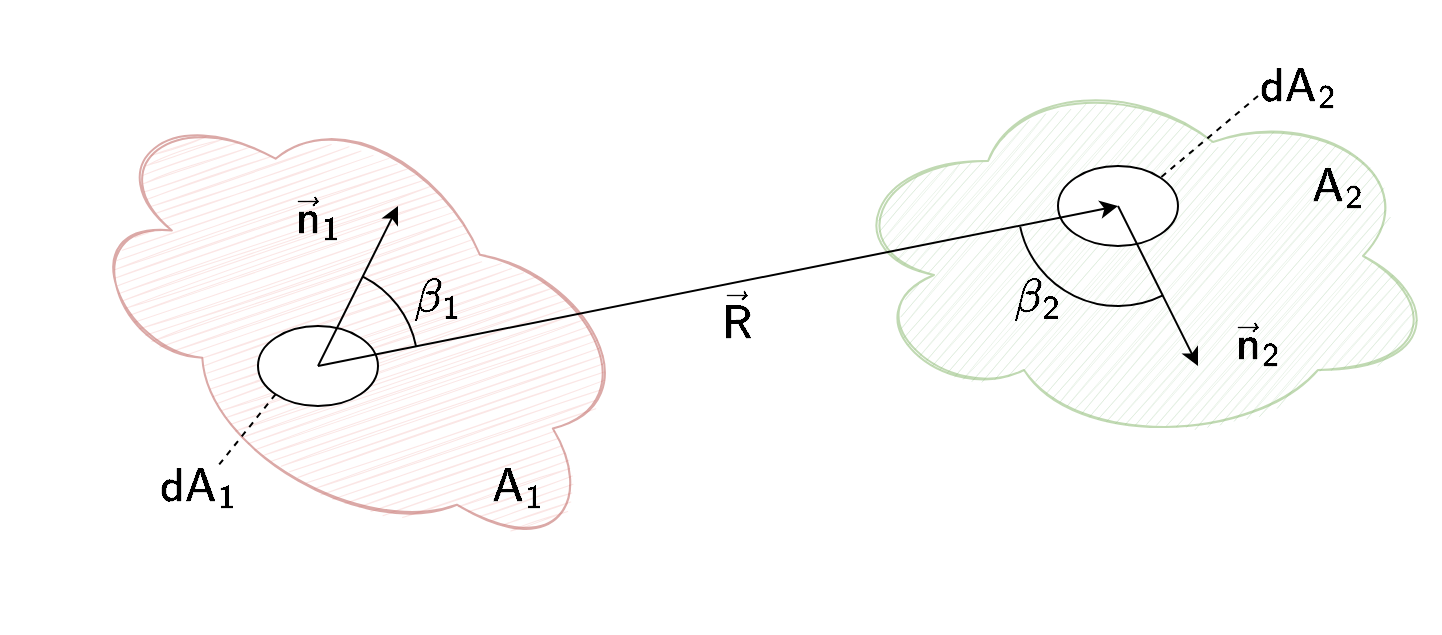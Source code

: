 <mxfile version="14.6.13" type="device"><diagram id="lydD-3bGmbdT2BfHrJKd" name="Page-1"><mxGraphModel dx="708" dy="517" grid="1" gridSize="10" guides="1" tooltips="1" connect="1" arrows="1" fold="1" page="1" pageScale="1" pageWidth="827" pageHeight="1169" math="1" shadow="0"><root><mxCell id="0"/><mxCell id="1" parent="0"/><mxCell id="Q4mFf-93eaTsPojDKu7_-7" value="" style="ellipse;shape=cloud;whiteSpace=wrap;html=1;sketch=1;fillStyle=hachure;fillColor=#d5e8d4;strokeColor=#82b366;opacity=50;" vertex="1" parent="1"><mxGeometry x="420" y="170" width="300" height="190" as="geometry"/></mxCell><mxCell id="Q4mFf-93eaTsPojDKu7_-8" value="" style="ellipse;shape=cloud;whiteSpace=wrap;html=1;sketch=1;fillStyle=hachure;fillColor=#f8cecc;rotation=30;strokeColor=#b85450;opacity=50;" vertex="1" parent="1"><mxGeometry x="30" y="200" width="300" height="190" as="geometry"/></mxCell><mxCell id="Q4mFf-93eaTsPojDKu7_-1" value="" style="ellipse;whiteSpace=wrap;html=1;" vertex="1" parent="1"><mxGeometry x="130" y="300" width="60" height="40" as="geometry"/></mxCell><mxCell id="Q4mFf-93eaTsPojDKu7_-2" value="" style="ellipse;whiteSpace=wrap;html=1;" vertex="1" parent="1"><mxGeometry x="530" y="220" width="60" height="40" as="geometry"/></mxCell><mxCell id="Q4mFf-93eaTsPojDKu7_-3" value="" style="endArrow=classic;html=1;" edge="1" parent="1"><mxGeometry width="50" height="50" relative="1" as="geometry"><mxPoint x="160" y="320" as="sourcePoint"/><mxPoint x="560" y="240" as="targetPoint"/></mxGeometry></mxCell><mxCell id="Q4mFf-93eaTsPojDKu7_-4" value="" style="endArrow=classic;html=1;" edge="1" parent="1"><mxGeometry width="50" height="50" relative="1" as="geometry"><mxPoint x="160" y="320" as="sourcePoint"/><mxPoint x="200" y="240" as="targetPoint"/></mxGeometry></mxCell><mxCell id="Q4mFf-93eaTsPojDKu7_-5" value="" style="endArrow=classic;html=1;" edge="1" parent="1"><mxGeometry width="50" height="50" relative="1" as="geometry"><mxPoint x="560" y="240" as="sourcePoint"/><mxPoint x="600" y="320" as="targetPoint"/></mxGeometry></mxCell><mxCell id="Q4mFf-93eaTsPojDKu7_-11" value="\(\sf \beta_1\)" style="text;html=1;strokeColor=none;align=center;verticalAlign=middle;whiteSpace=wrap;rounded=0;sketch=0;fontSize=20;" vertex="1" parent="1"><mxGeometry x="200" y="270" width="40" height="30" as="geometry"/></mxCell><mxCell id="Q4mFf-93eaTsPojDKu7_-12" value="\(\sf \beta_2\)" style="text;html=1;strokeColor=none;align=center;verticalAlign=middle;whiteSpace=wrap;rounded=0;sketch=0;fontSize=20;" vertex="1" parent="1"><mxGeometry x="500" y="270" width="40" height="30" as="geometry"/></mxCell><mxCell id="Q4mFf-93eaTsPojDKu7_-13" value="\(\sf dA_1\)" style="text;html=1;strokeColor=none;fillColor=none;align=center;verticalAlign=middle;whiteSpace=wrap;rounded=0;sketch=0;fontSize=20;" vertex="1" parent="1"><mxGeometry x="80" y="370" width="40" height="20" as="geometry"/></mxCell><mxCell id="Q4mFf-93eaTsPojDKu7_-14" value="\(\sf dA_2\)" style="text;html=1;strokeColor=none;fillColor=none;align=center;verticalAlign=middle;whiteSpace=wrap;rounded=0;sketch=0;fontSize=20;" vertex="1" parent="1"><mxGeometry x="630" y="170" width="40" height="20" as="geometry"/></mxCell><mxCell id="Q4mFf-93eaTsPojDKu7_-15" value="\(\sf \vec{n}_1\)" style="text;html=1;strokeColor=none;align=center;verticalAlign=middle;whiteSpace=wrap;rounded=0;sketch=0;fontSize=20;" vertex="1" parent="1"><mxGeometry x="140" y="230" width="40" height="30" as="geometry"/></mxCell><mxCell id="Q4mFf-93eaTsPojDKu7_-16" value="\(\sf \vec{n}_2\)" style="text;html=1;strokeColor=none;align=center;verticalAlign=middle;whiteSpace=wrap;rounded=0;sketch=0;fontSize=20;" vertex="1" parent="1"><mxGeometry x="610" y="290" width="40" height="35" as="geometry"/></mxCell><mxCell id="Q4mFf-93eaTsPojDKu7_-10" value="" style="verticalLabelPosition=bottom;verticalAlign=top;html=1;shape=mxgraph.basic.arc;startAngle=0.426;endAngle=0.717;sketch=0;fillColor=#CCCCCC;" vertex="1" parent="1"><mxGeometry x="510" y="190" width="100" height="100" as="geometry"/></mxCell><mxCell id="Q4mFf-93eaTsPojDKu7_-9" value="" style="verticalLabelPosition=bottom;verticalAlign=top;html=1;shape=mxgraph.basic.arc;startAngle=0.074;endAngle=0.219;sketch=0;fillColor=#CCCCCC;" vertex="1" parent="1"><mxGeometry x="110" y="270" width="100" height="100" as="geometry"/></mxCell><mxCell id="Q4mFf-93eaTsPojDKu7_-17" value="" style="endArrow=none;dashed=1;html=1;fontSize=20;entryX=1;entryY=0;entryDx=0;entryDy=0;exitX=0;exitY=0.75;exitDx=0;exitDy=0;" edge="1" parent="1" source="Q4mFf-93eaTsPojDKu7_-14" target="Q4mFf-93eaTsPojDKu7_-2"><mxGeometry width="50" height="50" relative="1" as="geometry"><mxPoint x="320" y="200" as="sourcePoint"/><mxPoint x="370" y="150" as="targetPoint"/></mxGeometry></mxCell><mxCell id="Q4mFf-93eaTsPojDKu7_-18" value="" style="endArrow=none;dashed=1;html=1;fontSize=20;exitX=0;exitY=1;exitDx=0;exitDy=0;entryX=0.75;entryY=0;entryDx=0;entryDy=0;" edge="1" parent="1" source="Q4mFf-93eaTsPojDKu7_-1" target="Q4mFf-93eaTsPojDKu7_-13"><mxGeometry width="50" height="50" relative="1" as="geometry"><mxPoint x="320" y="200" as="sourcePoint"/><mxPoint x="370" y="150" as="targetPoint"/></mxGeometry></mxCell><mxCell id="Q4mFf-93eaTsPojDKu7_-19" value="\(\sf \vec{R}\)" style="text;html=1;strokeColor=none;align=center;verticalAlign=middle;whiteSpace=wrap;rounded=0;sketch=0;fontSize=20;" vertex="1" parent="1"><mxGeometry x="350" y="280" width="40" height="30" as="geometry"/></mxCell><mxCell id="Q4mFf-93eaTsPojDKu7_-20" value="\(\sf A_1\)" style="text;html=1;strokeColor=none;fillColor=none;align=center;verticalAlign=middle;whiteSpace=wrap;rounded=0;sketch=0;fontSize=20;" vertex="1" parent="1"><mxGeometry x="240" y="370" width="40" height="20" as="geometry"/></mxCell><mxCell id="Q4mFf-93eaTsPojDKu7_-22" value="\(\sf A_2\)" style="text;html=1;strokeColor=none;fillColor=none;align=center;verticalAlign=middle;whiteSpace=wrap;rounded=0;sketch=0;fontSize=20;" vertex="1" parent="1"><mxGeometry x="650" y="220" width="40" height="20" as="geometry"/></mxCell></root></mxGraphModel></diagram></mxfile>